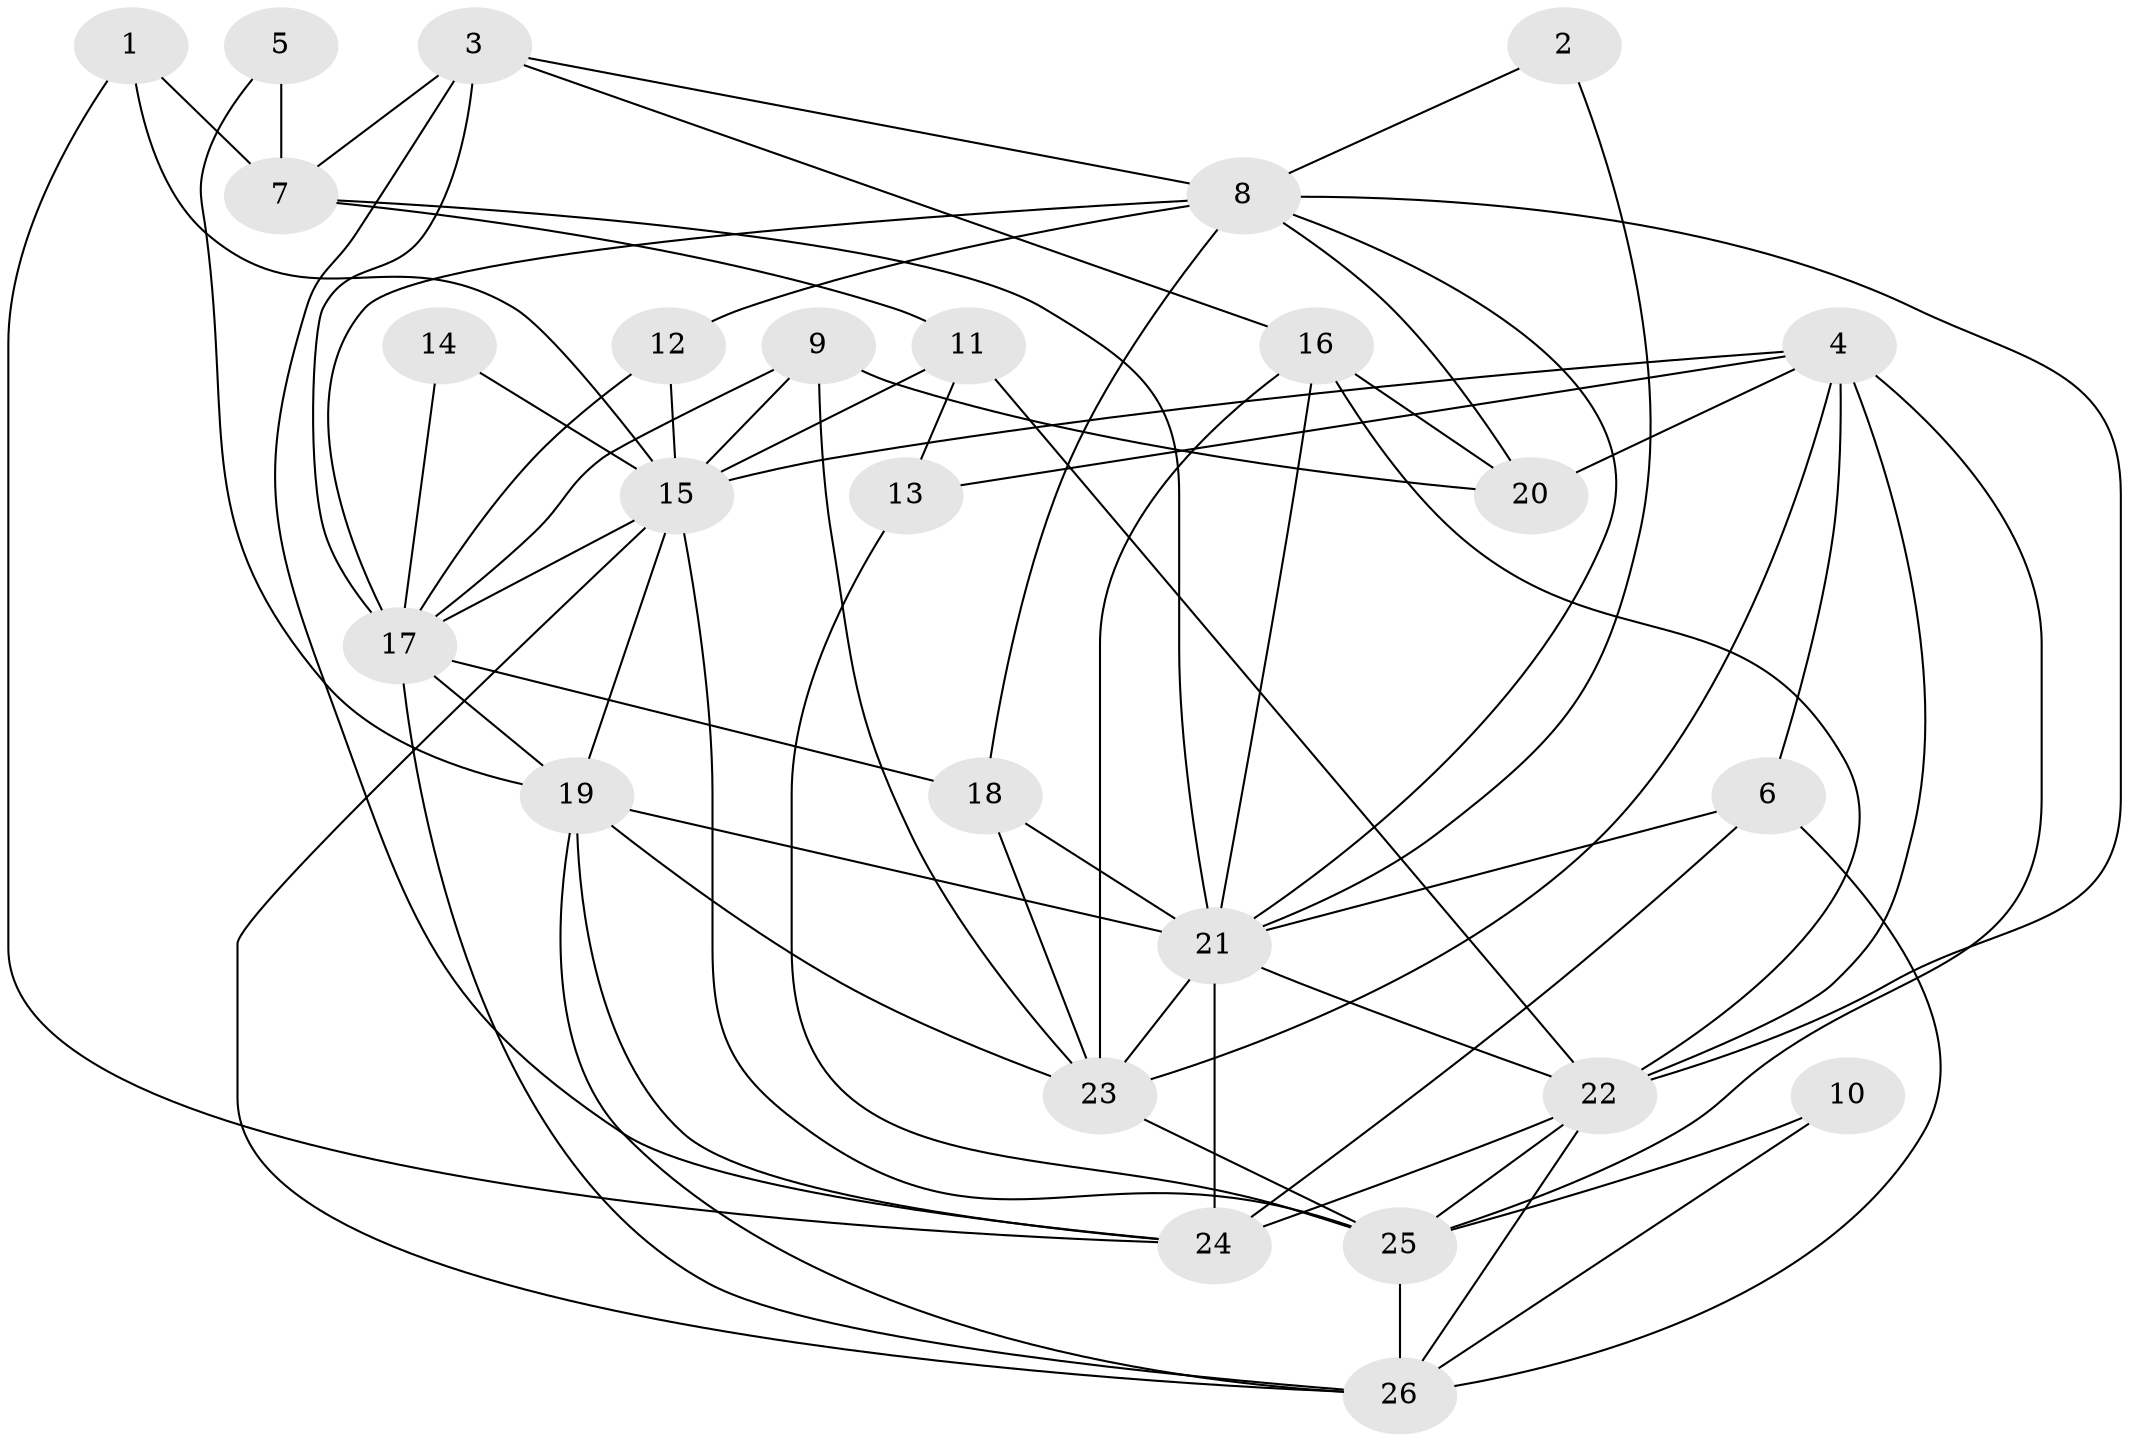 // original degree distribution, {3: 0.27450980392156865, 2: 0.17647058823529413, 6: 0.058823529411764705, 4: 0.27450980392156865, 7: 0.0784313725490196, 5: 0.09803921568627451, 8: 0.0196078431372549, 9: 0.0196078431372549}
// Generated by graph-tools (version 1.1) at 2025/26/03/09/25 03:26:14]
// undirected, 26 vertices, 69 edges
graph export_dot {
graph [start="1"]
  node [color=gray90,style=filled];
  1;
  2;
  3;
  4;
  5;
  6;
  7;
  8;
  9;
  10;
  11;
  12;
  13;
  14;
  15;
  16;
  17;
  18;
  19;
  20;
  21;
  22;
  23;
  24;
  25;
  26;
  1 -- 7 [weight=1.0];
  1 -- 15 [weight=1.0];
  1 -- 24 [weight=1.0];
  2 -- 8 [weight=1.0];
  2 -- 21 [weight=1.0];
  3 -- 7 [weight=1.0];
  3 -- 8 [weight=1.0];
  3 -- 16 [weight=1.0];
  3 -- 17 [weight=1.0];
  3 -- 24 [weight=1.0];
  4 -- 6 [weight=2.0];
  4 -- 13 [weight=2.0];
  4 -- 15 [weight=1.0];
  4 -- 20 [weight=1.0];
  4 -- 22 [weight=1.0];
  4 -- 23 [weight=1.0];
  4 -- 25 [weight=1.0];
  5 -- 7 [weight=1.0];
  5 -- 19 [weight=1.0];
  6 -- 21 [weight=1.0];
  6 -- 24 [weight=1.0];
  6 -- 26 [weight=1.0];
  7 -- 11 [weight=1.0];
  7 -- 21 [weight=1.0];
  8 -- 12 [weight=1.0];
  8 -- 17 [weight=1.0];
  8 -- 18 [weight=1.0];
  8 -- 20 [weight=1.0];
  8 -- 21 [weight=1.0];
  8 -- 22 [weight=1.0];
  9 -- 15 [weight=1.0];
  9 -- 17 [weight=1.0];
  9 -- 20 [weight=1.0];
  9 -- 23 [weight=1.0];
  10 -- 25 [weight=1.0];
  10 -- 26 [weight=1.0];
  11 -- 13 [weight=1.0];
  11 -- 15 [weight=1.0];
  11 -- 22 [weight=1.0];
  12 -- 15 [weight=1.0];
  12 -- 17 [weight=1.0];
  13 -- 25 [weight=1.0];
  14 -- 15 [weight=1.0];
  14 -- 17 [weight=1.0];
  15 -- 17 [weight=1.0];
  15 -- 19 [weight=1.0];
  15 -- 25 [weight=1.0];
  15 -- 26 [weight=1.0];
  16 -- 20 [weight=1.0];
  16 -- 21 [weight=1.0];
  16 -- 22 [weight=1.0];
  16 -- 23 [weight=2.0];
  17 -- 18 [weight=1.0];
  17 -- 19 [weight=1.0];
  17 -- 26 [weight=1.0];
  18 -- 21 [weight=1.0];
  18 -- 23 [weight=1.0];
  19 -- 21 [weight=2.0];
  19 -- 23 [weight=1.0];
  19 -- 24 [weight=1.0];
  19 -- 26 [weight=1.0];
  21 -- 22 [weight=1.0];
  21 -- 23 [weight=1.0];
  21 -- 24 [weight=1.0];
  22 -- 24 [weight=2.0];
  22 -- 25 [weight=1.0];
  22 -- 26 [weight=1.0];
  23 -- 25 [weight=1.0];
  25 -- 26 [weight=1.0];
}

